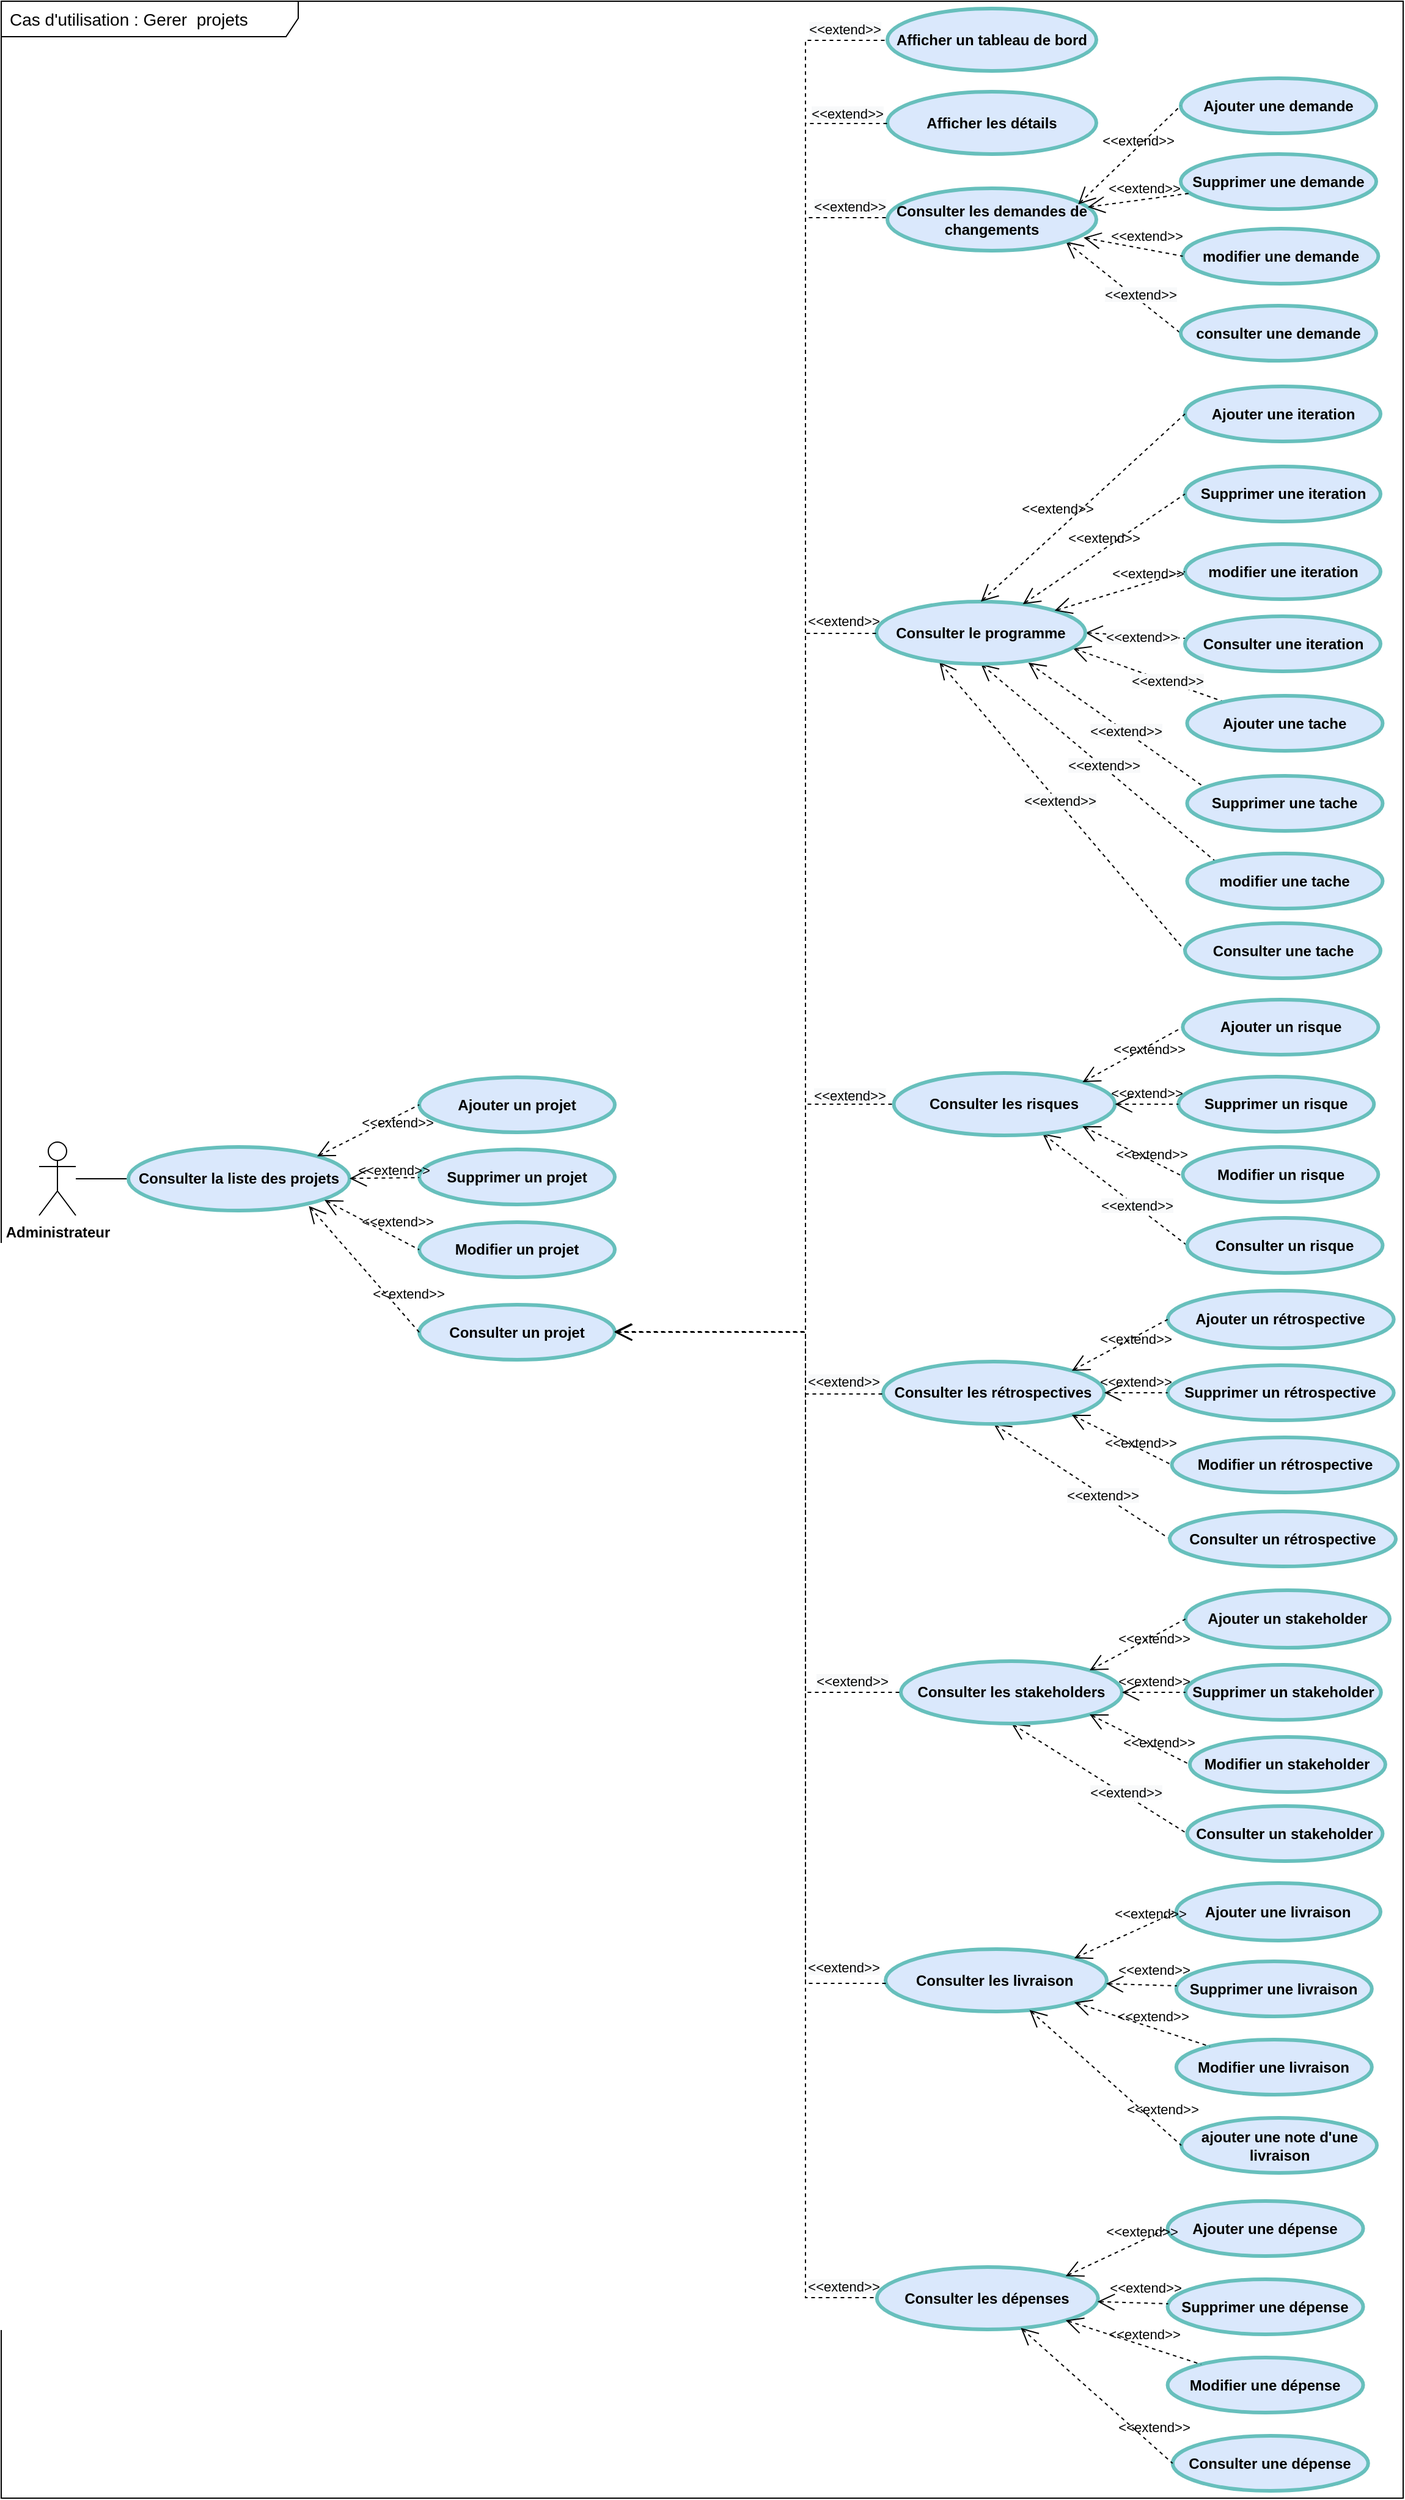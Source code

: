 <mxfile version="20.2.3" type="github">
  <diagram id="lqeS9QWTc5A_XZJM_jDW" name="Page-1">
    <mxGraphModel dx="1021" dy="-3007" grid="0" gridSize="10" guides="1" tooltips="1" connect="1" arrows="1" fold="1" page="1" pageScale="1" pageWidth="827" pageHeight="1169" math="0" shadow="0">
      <root>
        <mxCell id="0" />
        <mxCell id="1" parent="0" />
        <mxCell id="lvj-AdMTASe0IMn5T47T-1" value="&lt;div style=&quot;text-align: center&quot;&gt;&lt;span&gt;Cas d&#39;utilisation : Gerer&amp;nbsp; projets&lt;/span&gt;&lt;/div&gt;" style="shape=umlFrame;tabPosition=left;html=1;boundedLbl=1;labelInHeader=1;width=243;height=29;swimlaneFillColor=#ffffff;align=left;spacingLeft=5;fontSize=14;" parent="1" vertex="1">
          <mxGeometry x="307" y="4667" width="1147" height="2042" as="geometry" />
        </mxCell>
        <mxCell id="lvj-AdMTASe0IMn5T47T-22" style="edgeStyle=orthogonalEdgeStyle;rounded=0;orthogonalLoop=1;jettySize=auto;html=1;endArrow=none;endFill=0;" parent="1" source="lvj-AdMTASe0IMn5T47T-3" target="lvj-AdMTASe0IMn5T47T-14" edge="1">
          <mxGeometry relative="1" as="geometry" />
        </mxCell>
        <mxCell id="lvj-AdMTASe0IMn5T47T-3" value="&lt;span style=&quot;font-weight: 700&quot;&gt;Administrateur&lt;/span&gt;" style="shape=umlActor;verticalLabelPosition=bottom;verticalAlign=top;html=1;outlineConnect=0;" parent="1" vertex="1">
          <mxGeometry x="338" y="5600" width="30" height="60" as="geometry" />
        </mxCell>
        <mxCell id="lvj-AdMTASe0IMn5T47T-4" value="Consulter les livraison&amp;nbsp;" style="shape=ellipse;html=1;strokeWidth=3;fontStyle=1;whiteSpace=wrap;align=center;perimeter=ellipsePerimeter;fillColor=#dae8fc;strokeColor=#67BFBC;" parent="1" vertex="1">
          <mxGeometry x="1030.5" y="6260" width="181" height="51" as="geometry" />
        </mxCell>
        <mxCell id="lvj-AdMTASe0IMn5T47T-5" value="Ajouter une livraison" style="shape=ellipse;html=1;strokeWidth=3;fontStyle=1;whiteSpace=wrap;align=center;perimeter=ellipsePerimeter;fillColor=#dae8fc;strokeColor=#67BFBC;" parent="1" vertex="1">
          <mxGeometry x="1268.39" y="6206" width="167.11" height="47" as="geometry" />
        </mxCell>
        <mxCell id="lvj-AdMTASe0IMn5T47T-6" value="Supprimer une&amp;nbsp;livraison" style="shape=ellipse;html=1;strokeWidth=3;fontStyle=1;whiteSpace=wrap;align=center;perimeter=ellipsePerimeter;fillColor=#dae8fc;strokeColor=#67BFBC;" parent="1" vertex="1">
          <mxGeometry x="1268.39" y="6270" width="160" height="45" as="geometry" />
        </mxCell>
        <mxCell id="lvj-AdMTASe0IMn5T47T-7" value="Modifier une livraison" style="shape=ellipse;html=1;strokeWidth=3;fontStyle=1;whiteSpace=wrap;align=center;perimeter=ellipsePerimeter;fillColor=#dae8fc;strokeColor=#67BFBC;" parent="1" vertex="1">
          <mxGeometry x="1268.39" y="6334" width="160" height="45" as="geometry" />
        </mxCell>
        <mxCell id="lvj-AdMTASe0IMn5T47T-8" value="&amp;lt;&amp;lt;extend&amp;gt;&amp;gt;" style="edgeStyle=none;html=1;startArrow=open;endArrow=none;startSize=12;verticalAlign=bottom;dashed=1;labelBackgroundColor=none;rounded=0;entryX=0;entryY=0.5;entryDx=0;entryDy=0;exitX=1;exitY=0;exitDx=0;exitDy=0;" parent="1" source="lvj-AdMTASe0IMn5T47T-4" target="lvj-AdMTASe0IMn5T47T-5" edge="1">
          <mxGeometry x="0.473" y="-1" width="160" relative="1" as="geometry">
            <mxPoint x="665.39" y="5317" as="sourcePoint" />
            <mxPoint x="825.39" y="5317" as="targetPoint" />
            <mxPoint as="offset" />
          </mxGeometry>
        </mxCell>
        <mxCell id="lvj-AdMTASe0IMn5T47T-9" value="&amp;lt;&amp;lt;extend&amp;gt;&amp;gt;" style="edgeStyle=none;html=1;startArrow=open;endArrow=none;startSize=12;verticalAlign=bottom;dashed=1;labelBackgroundColor=none;rounded=0;" parent="1" source="lvj-AdMTASe0IMn5T47T-4" target="lvj-AdMTASe0IMn5T47T-6" edge="1">
          <mxGeometry x="0.385" y="3" width="160" relative="1" as="geometry">
            <mxPoint x="665.39" y="5317" as="sourcePoint" />
            <mxPoint x="825.39" y="5317" as="targetPoint" />
            <mxPoint x="-1" as="offset" />
          </mxGeometry>
        </mxCell>
        <mxCell id="lvj-AdMTASe0IMn5T47T-10" value="&amp;lt;&amp;lt;extend&amp;gt;&amp;gt;" style="edgeStyle=none;html=1;startArrow=open;endArrow=none;startSize=12;verticalAlign=bottom;dashed=1;labelBackgroundColor=none;rounded=0;exitX=1;exitY=1;exitDx=0;exitDy=0;" parent="1" source="lvj-AdMTASe0IMn5T47T-4" target="lvj-AdMTASe0IMn5T47T-7" edge="1">
          <mxGeometry x="0.155" width="160" relative="1" as="geometry">
            <mxPoint x="677.39" y="5409" as="sourcePoint" />
            <mxPoint x="840.39" y="5406" as="targetPoint" />
            <mxPoint as="offset" />
          </mxGeometry>
        </mxCell>
        <mxCell id="lvj-AdMTASe0IMn5T47T-14" value="Consulter la liste des projets" style="shape=ellipse;html=1;strokeWidth=3;fontStyle=1;whiteSpace=wrap;align=center;perimeter=ellipsePerimeter;fillColor=#dae8fc;strokeColor=#67BFBC;" parent="1" vertex="1">
          <mxGeometry x="411" y="5604" width="181" height="52" as="geometry" />
        </mxCell>
        <mxCell id="lvj-AdMTASe0IMn5T47T-15" value="Ajouter un projet" style="shape=ellipse;html=1;strokeWidth=3;fontStyle=1;whiteSpace=wrap;align=center;perimeter=ellipsePerimeter;fillColor=#dae8fc;strokeColor=#67BFBC;" parent="1" vertex="1">
          <mxGeometry x="649" y="5547" width="160" height="45" as="geometry" />
        </mxCell>
        <mxCell id="lvj-AdMTASe0IMn5T47T-16" value="Supprimer un projet" style="shape=ellipse;html=1;strokeWidth=3;fontStyle=1;whiteSpace=wrap;align=center;perimeter=ellipsePerimeter;fillColor=#dae8fc;strokeColor=#67BFBC;" parent="1" vertex="1">
          <mxGeometry x="649" y="5606" width="160" height="45" as="geometry" />
        </mxCell>
        <mxCell id="lvj-AdMTASe0IMn5T47T-17" value="Modifier un projet" style="shape=ellipse;html=1;strokeWidth=3;fontStyle=1;whiteSpace=wrap;align=center;perimeter=ellipsePerimeter;fillColor=#dae8fc;strokeColor=#67BFBC;" parent="1" vertex="1">
          <mxGeometry x="649" y="5665.5" width="160" height="45" as="geometry" />
        </mxCell>
        <mxCell id="lvj-AdMTASe0IMn5T47T-18" value="&amp;lt;&amp;lt;extend&amp;gt;&amp;gt;" style="edgeStyle=none;html=1;startArrow=open;endArrow=none;startSize=12;verticalAlign=bottom;dashed=1;labelBackgroundColor=none;rounded=0;entryX=0;entryY=0.5;entryDx=0;entryDy=0;exitX=1;exitY=0;exitDx=0;exitDy=0;" parent="1" source="lvj-AdMTASe0IMn5T47T-14" target="lvj-AdMTASe0IMn5T47T-15" edge="1">
          <mxGeometry x="0.429" y="-13" width="160" relative="1" as="geometry">
            <mxPoint x="490" y="5691" as="sourcePoint" />
            <mxPoint x="650" y="5691" as="targetPoint" />
            <mxPoint as="offset" />
          </mxGeometry>
        </mxCell>
        <mxCell id="lvj-AdMTASe0IMn5T47T-19" value="&amp;lt;&amp;lt;extend&amp;gt;&amp;gt;" style="edgeStyle=none;html=1;startArrow=open;endArrow=none;startSize=12;verticalAlign=bottom;dashed=1;labelBackgroundColor=none;rounded=0;" parent="1" source="lvj-AdMTASe0IMn5T47T-14" target="lvj-AdMTASe0IMn5T47T-16" edge="1">
          <mxGeometry x="0.266" y="-2" width="160" relative="1" as="geometry">
            <mxPoint x="582" y="5577" as="sourcePoint" />
            <mxPoint x="742" y="5577" as="targetPoint" />
            <mxPoint y="1" as="offset" />
          </mxGeometry>
        </mxCell>
        <mxCell id="lvj-AdMTASe0IMn5T47T-20" value="&amp;lt;&amp;lt;extend&amp;gt;&amp;gt;" style="edgeStyle=none;html=1;startArrow=open;endArrow=none;startSize=12;verticalAlign=bottom;dashed=1;labelBackgroundColor=none;rounded=0;entryX=0;entryY=0.5;entryDx=0;entryDy=0;exitX=0.887;exitY=0.835;exitDx=0;exitDy=0;exitPerimeter=0;" parent="1" source="lvj-AdMTASe0IMn5T47T-14" target="lvj-AdMTASe0IMn5T47T-17" edge="1">
          <mxGeometry x="0.501" y="4" width="160" relative="1" as="geometry">
            <mxPoint x="582" y="5577" as="sourcePoint" />
            <mxPoint x="742" y="5577" as="targetPoint" />
            <mxPoint as="offset" />
          </mxGeometry>
        </mxCell>
        <mxCell id="bxr3qxaW9HxUWddgc9hu-50" style="edgeStyle=orthogonalEdgeStyle;rounded=0;orthogonalLoop=1;jettySize=auto;html=1;labelBackgroundColor=none;endArrow=none;verticalAlign=bottom;startArrow=open;startSize=12;dashed=1;" edge="1" parent="1" source="lvj-AdMTASe0IMn5T47T-21" target="bxr3qxaW9HxUWddgc9hu-40">
          <mxGeometry relative="1" as="geometry">
            <Array as="points">
              <mxPoint x="965" y="5756" />
              <mxPoint x="965" y="6545" />
            </Array>
          </mxGeometry>
        </mxCell>
        <mxCell id="bxr3qxaW9HxUWddgc9hu-55" value="&lt;span style=&quot;background-color: rgb(248, 249, 250);&quot;&gt;&amp;lt;&amp;lt;extend&amp;gt;&amp;gt;&lt;/span&gt;" style="edgeLabel;html=1;align=center;verticalAlign=middle;resizable=0;points=[];" vertex="1" connectable="0" parent="bxr3qxaW9HxUWddgc9hu-50">
          <mxGeometry x="0.82" y="-1" relative="1" as="geometry">
            <mxPoint x="32" y="23" as="offset" />
          </mxGeometry>
        </mxCell>
        <mxCell id="lvj-AdMTASe0IMn5T47T-21" value="Consulter un projet" style="shape=ellipse;html=1;strokeWidth=3;fontStyle=1;whiteSpace=wrap;align=center;perimeter=ellipsePerimeter;fillColor=#dae8fc;strokeColor=#67BFBC;" parent="1" vertex="1">
          <mxGeometry x="649" y="5733" width="160" height="45" as="geometry" />
        </mxCell>
        <mxCell id="lvj-AdMTASe0IMn5T47T-23" value="&amp;lt;&amp;lt;extend&amp;gt;&amp;gt;" style="edgeStyle=none;html=1;startArrow=open;endArrow=none;startSize=12;verticalAlign=bottom;dashed=1;labelBackgroundColor=none;rounded=0;entryX=0;entryY=0.5;entryDx=0;entryDy=0;exitX=0.816;exitY=0.928;exitDx=0;exitDy=0;exitPerimeter=0;" parent="1" source="lvj-AdMTASe0IMn5T47T-14" target="lvj-AdMTASe0IMn5T47T-21" edge="1">
          <mxGeometry x="0.655" y="7" width="160" relative="1" as="geometry">
            <mxPoint x="394" y="5725" as="sourcePoint" />
            <mxPoint x="554" y="5725" as="targetPoint" />
            <mxPoint x="1" as="offset" />
          </mxGeometry>
        </mxCell>
        <mxCell id="lvj-AdMTASe0IMn5T47T-24" value="Afficher un tableau de bord" style="shape=ellipse;html=1;strokeWidth=3;fontStyle=1;whiteSpace=wrap;align=center;perimeter=ellipsePerimeter;fillColor=#dae8fc;strokeColor=#67BFBC;" parent="1" vertex="1">
          <mxGeometry x="1032" y="4673" width="171" height="51" as="geometry" />
        </mxCell>
        <mxCell id="lvj-AdMTASe0IMn5T47T-25" value="" style="edgeStyle=orthogonalEdgeStyle;html=1;startArrow=open;endArrow=none;startSize=12;verticalAlign=bottom;dashed=1;labelBackgroundColor=none;rounded=0;" parent="1" source="lvj-AdMTASe0IMn5T47T-21" target="lvj-AdMTASe0IMn5T47T-24" edge="1">
          <mxGeometry x="0.908" y="8" width="160" relative="1" as="geometry">
            <mxPoint x="839.0" y="5133.571" as="sourcePoint" />
            <mxPoint x="1051" y="4986" as="targetPoint" />
            <Array as="points">
              <mxPoint x="965" y="5756" />
              <mxPoint x="965" y="4699" />
            </Array>
            <mxPoint as="offset" />
          </mxGeometry>
        </mxCell>
        <mxCell id="bxr3qxaW9HxUWddgc9hu-25" value="&lt;span style=&quot;background-color: rgb(248, 249, 250);&quot;&gt;&amp;lt;&amp;lt;extend&amp;gt;&amp;gt;&lt;/span&gt;" style="edgeLabel;html=1;align=center;verticalAlign=middle;resizable=0;points=[];" vertex="1" connectable="0" parent="lvj-AdMTASe0IMn5T47T-25">
          <mxGeometry x="0.901" y="1" relative="1" as="geometry">
            <mxPoint x="28" y="-8" as="offset" />
          </mxGeometry>
        </mxCell>
        <mxCell id="lvj-AdMTASe0IMn5T47T-26" value="Afficher les détails" style="shape=ellipse;html=1;strokeWidth=3;fontStyle=1;whiteSpace=wrap;align=center;perimeter=ellipsePerimeter;fillColor=#dae8fc;strokeColor=#67BFBC;" parent="1" vertex="1">
          <mxGeometry x="1032" y="4741" width="171" height="51" as="geometry" />
        </mxCell>
        <mxCell id="lvj-AdMTASe0IMn5T47T-27" value="" style="edgeStyle=orthogonalEdgeStyle;html=1;startArrow=open;endArrow=none;startSize=12;verticalAlign=bottom;dashed=1;labelBackgroundColor=none;rounded=0;fontSize=11;" parent="1" source="lvj-AdMTASe0IMn5T47T-21" target="lvj-AdMTASe0IMn5T47T-26" edge="1">
          <mxGeometry x="0.858" y="-3" width="160" relative="1" as="geometry">
            <mxPoint x="839.0" y="5133.571" as="sourcePoint" />
            <mxPoint x="1051" y="4985" as="targetPoint" />
            <Array as="points">
              <mxPoint x="965" y="5756" />
              <mxPoint x="965" y="4767" />
            </Array>
            <mxPoint as="offset" />
          </mxGeometry>
        </mxCell>
        <mxCell id="bxr3qxaW9HxUWddgc9hu-27" value="&lt;span style=&quot;background-color: rgb(248, 249, 250);&quot;&gt;&amp;lt;&amp;lt;extend&amp;gt;&amp;gt;&lt;/span&gt;" style="edgeLabel;html=1;align=center;verticalAlign=middle;resizable=0;points=[];" vertex="1" connectable="0" parent="lvj-AdMTASe0IMn5T47T-27">
          <mxGeometry x="0.768" y="-2" relative="1" as="geometry">
            <mxPoint x="32" y="-82" as="offset" />
          </mxGeometry>
        </mxCell>
        <mxCell id="bxr3qxaW9HxUWddgc9hu-28" value="&lt;span style=&quot;background-color: rgb(248, 249, 250);&quot;&gt;&amp;lt;&amp;lt;extend&amp;gt;&amp;gt;&lt;/span&gt;" style="edgeLabel;html=1;align=center;verticalAlign=middle;resizable=0;points=[];" vertex="1" connectable="0" parent="lvj-AdMTASe0IMn5T47T-27">
          <mxGeometry x="0.642" y="-1" relative="1" as="geometry">
            <mxPoint x="35" y="-82" as="offset" />
          </mxGeometry>
        </mxCell>
        <mxCell id="bxr3qxaW9HxUWddgc9hu-2" style="rounded=0;orthogonalLoop=1;jettySize=auto;html=1;exitX=1;exitY=1;exitDx=0;exitDy=0;entryX=0;entryY=0.5;entryDx=0;entryDy=0;labelBackgroundColor=none;endArrow=none;verticalAlign=bottom;startArrow=open;startSize=12;dashed=1;" edge="1" parent="1" source="lvj-AdMTASe0IMn5T47T-30" target="bxr3qxaW9HxUWddgc9hu-1">
          <mxGeometry relative="1" as="geometry" />
        </mxCell>
        <mxCell id="bxr3qxaW9HxUWddgc9hu-3" value="&lt;span style=&quot;background-color: rgb(248, 249, 250);&quot;&gt;&amp;lt;&amp;lt;extend&amp;gt;&amp;gt;&lt;/span&gt;" style="edgeLabel;html=1;align=center;verticalAlign=middle;resizable=0;points=[];" vertex="1" connectable="0" parent="bxr3qxaW9HxUWddgc9hu-2">
          <mxGeometry x="0.243" y="4" relative="1" as="geometry">
            <mxPoint as="offset" />
          </mxGeometry>
        </mxCell>
        <mxCell id="lvj-AdMTASe0IMn5T47T-30" value="Consulter les demandes de changements" style="shape=ellipse;html=1;strokeWidth=3;fontStyle=1;whiteSpace=wrap;align=center;perimeter=ellipsePerimeter;fillColor=#dae8fc;strokeColor=#67BFBC;" parent="1" vertex="1">
          <mxGeometry x="1032" y="4820" width="171" height="51" as="geometry" />
        </mxCell>
        <mxCell id="lvj-AdMTASe0IMn5T47T-31" value="" style="edgeStyle=orthogonalEdgeStyle;html=1;startArrow=open;endArrow=none;startSize=12;verticalAlign=bottom;dashed=1;labelBackgroundColor=none;rounded=0;fontSize=11;" parent="1" source="lvj-AdMTASe0IMn5T47T-21" edge="1">
          <mxGeometry x="0.805" y="-2" width="160" relative="1" as="geometry">
            <mxPoint x="838.822" y="5133" as="sourcePoint" />
            <mxPoint x="1032.016" y="4844" as="targetPoint" />
            <Array as="points">
              <mxPoint x="965" y="5756" />
              <mxPoint x="965" y="4844" />
            </Array>
            <mxPoint as="offset" />
          </mxGeometry>
        </mxCell>
        <mxCell id="lvj-AdMTASe0IMn5T47T-32" value="Ajouter une demande" style="shape=ellipse;html=1;strokeWidth=3;fontStyle=1;whiteSpace=wrap;align=center;perimeter=ellipsePerimeter;fillColor=#dae8fc;strokeColor=#67BFBC;" parent="1" vertex="1">
          <mxGeometry x="1272" y="4730" width="160" height="45" as="geometry" />
        </mxCell>
        <mxCell id="lvj-AdMTASe0IMn5T47T-33" value="Supprimer une demande" style="shape=ellipse;html=1;strokeWidth=3;fontStyle=1;whiteSpace=wrap;align=center;perimeter=ellipsePerimeter;fillColor=#dae8fc;strokeColor=#67BFBC;" parent="1" vertex="1">
          <mxGeometry x="1272" y="4792" width="160" height="45" as="geometry" />
        </mxCell>
        <mxCell id="lvj-AdMTASe0IMn5T47T-34" value="modifier une demande" style="shape=ellipse;html=1;strokeWidth=3;fontStyle=1;whiteSpace=wrap;align=center;perimeter=ellipsePerimeter;fillColor=#dae8fc;strokeColor=#67BFBC;" parent="1" vertex="1">
          <mxGeometry x="1273.67" y="4853" width="160" height="45" as="geometry" />
        </mxCell>
        <mxCell id="lvj-AdMTASe0IMn5T47T-35" value="&amp;lt;&amp;lt;extend&amp;gt;&amp;gt;" style="edgeStyle=none;html=1;startArrow=open;endArrow=none;startSize=12;verticalAlign=bottom;dashed=1;labelBackgroundColor=none;rounded=0;fontSize=11;" parent="1" source="lvj-AdMTASe0IMn5T47T-30" target="lvj-AdMTASe0IMn5T47T-33" edge="1">
          <mxGeometry x="0.101" width="160" relative="1" as="geometry">
            <mxPoint x="1027" y="5068" as="sourcePoint" />
            <mxPoint x="1187" y="5068" as="targetPoint" />
            <mxPoint as="offset" />
          </mxGeometry>
        </mxCell>
        <mxCell id="lvj-AdMTASe0IMn5T47T-36" value="&amp;lt;&amp;lt;extend&amp;gt;&amp;gt;" style="edgeStyle=none;html=1;startArrow=open;endArrow=none;startSize=12;verticalAlign=bottom;dashed=1;labelBackgroundColor=none;rounded=0;fontSize=11;entryX=0;entryY=0.5;entryDx=0;entryDy=0;exitX=0.939;exitY=0.791;exitDx=0;exitDy=0;exitPerimeter=0;" parent="1" source="lvj-AdMTASe0IMn5T47T-30" target="lvj-AdMTASe0IMn5T47T-34" edge="1">
          <mxGeometry x="0.26" y="2" width="160" relative="1" as="geometry">
            <mxPoint x="1027" y="5068" as="sourcePoint" />
            <mxPoint x="1187" y="5068" as="targetPoint" />
            <mxPoint as="offset" />
          </mxGeometry>
        </mxCell>
        <mxCell id="lvj-AdMTASe0IMn5T47T-37" value="&amp;lt;&amp;lt;extend&amp;gt;&amp;gt;" style="edgeStyle=none;html=1;startArrow=open;endArrow=none;startSize=12;verticalAlign=bottom;dashed=1;labelBackgroundColor=none;rounded=0;fontSize=11;entryX=0;entryY=0.5;entryDx=0;entryDy=0;exitX=0.913;exitY=0.257;exitDx=0;exitDy=0;exitPerimeter=0;" parent="1" source="lvj-AdMTASe0IMn5T47T-30" target="lvj-AdMTASe0IMn5T47T-32" edge="1">
          <mxGeometry x="0.123" y="-3" width="160" relative="1" as="geometry">
            <mxPoint x="1027" y="5068" as="sourcePoint" />
            <mxPoint x="1187" y="5068" as="targetPoint" />
            <mxPoint as="offset" />
          </mxGeometry>
        </mxCell>
        <mxCell id="bxr3qxaW9HxUWddgc9hu-8" style="edgeStyle=none;rounded=0;orthogonalLoop=1;jettySize=auto;html=1;exitX=1;exitY=0.5;exitDx=0;exitDy=0;labelBackgroundColor=none;endArrow=none;verticalAlign=bottom;startArrow=open;startSize=12;dashed=1;" edge="1" parent="1" source="lvj-AdMTASe0IMn5T47T-38" target="lvj-AdMTASe0IMn5T47T-48">
          <mxGeometry relative="1" as="geometry" />
        </mxCell>
        <mxCell id="bxr3qxaW9HxUWddgc9hu-9" value="&lt;span style=&quot;background-color: rgb(248, 249, 250);&quot;&gt;&amp;lt;&amp;lt;extend&amp;gt;&amp;gt;&lt;/span&gt;" style="edgeLabel;html=1;align=center;verticalAlign=middle;resizable=0;points=[];" vertex="1" connectable="0" parent="bxr3qxaW9HxUWddgc9hu-8">
          <mxGeometry x="0.103" y="-1" relative="1" as="geometry">
            <mxPoint as="offset" />
          </mxGeometry>
        </mxCell>
        <mxCell id="bxr3qxaW9HxUWddgc9hu-15" style="edgeStyle=none;rounded=0;orthogonalLoop=1;jettySize=auto;html=1;exitX=0.941;exitY=0.749;exitDx=0;exitDy=0;labelBackgroundColor=none;endArrow=none;verticalAlign=bottom;startArrow=open;startSize=12;dashed=1;exitPerimeter=0;" edge="1" parent="1" source="lvj-AdMTASe0IMn5T47T-38" target="bxr3qxaW9HxUWddgc9hu-10">
          <mxGeometry relative="1" as="geometry" />
        </mxCell>
        <mxCell id="bxr3qxaW9HxUWddgc9hu-21" value="&lt;span style=&quot;background-color: rgb(248, 249, 250);&quot;&gt;&amp;lt;&amp;lt;extend&amp;gt;&amp;gt;&lt;/span&gt;" style="edgeLabel;html=1;align=center;verticalAlign=middle;resizable=0;points=[];" vertex="1" connectable="0" parent="bxr3qxaW9HxUWddgc9hu-15">
          <mxGeometry x="0.244" y="1" relative="1" as="geometry">
            <mxPoint as="offset" />
          </mxGeometry>
        </mxCell>
        <mxCell id="bxr3qxaW9HxUWddgc9hu-16" style="edgeStyle=none;rounded=0;orthogonalLoop=1;jettySize=auto;html=1;exitX=0.727;exitY=0.979;exitDx=0;exitDy=0;entryX=0.075;entryY=0.173;entryDx=0;entryDy=0;labelBackgroundColor=none;endArrow=none;verticalAlign=bottom;startArrow=open;startSize=12;dashed=1;exitPerimeter=0;entryPerimeter=0;" edge="1" parent="1" source="lvj-AdMTASe0IMn5T47T-38" target="bxr3qxaW9HxUWddgc9hu-11">
          <mxGeometry relative="1" as="geometry" />
        </mxCell>
        <mxCell id="bxr3qxaW9HxUWddgc9hu-20" value="&lt;span style=&quot;background-color: rgb(248, 249, 250);&quot;&gt;&amp;lt;&amp;lt;extend&amp;gt;&amp;gt;&lt;/span&gt;" style="edgeLabel;html=1;align=center;verticalAlign=middle;resizable=0;points=[];" vertex="1" connectable="0" parent="bxr3qxaW9HxUWddgc9hu-16">
          <mxGeometry x="0.117" relative="1" as="geometry">
            <mxPoint as="offset" />
          </mxGeometry>
        </mxCell>
        <mxCell id="bxr3qxaW9HxUWddgc9hu-17" style="edgeStyle=none;rounded=0;orthogonalLoop=1;jettySize=auto;html=1;exitX=0.5;exitY=1;exitDx=0;exitDy=0;entryX=0;entryY=0;entryDx=0;entryDy=0;labelBackgroundColor=none;endArrow=none;verticalAlign=bottom;startArrow=open;startSize=12;dashed=1;" edge="1" parent="1" source="lvj-AdMTASe0IMn5T47T-38" target="bxr3qxaW9HxUWddgc9hu-12">
          <mxGeometry relative="1" as="geometry" />
        </mxCell>
        <mxCell id="bxr3qxaW9HxUWddgc9hu-22" value="&lt;span style=&quot;background-color: rgb(248, 249, 250);&quot;&gt;&amp;lt;&amp;lt;extend&amp;gt;&amp;gt;&lt;/span&gt;" style="edgeLabel;html=1;align=center;verticalAlign=middle;resizable=0;points=[];" vertex="1" connectable="0" parent="bxr3qxaW9HxUWddgc9hu-17">
          <mxGeometry x="0.035" y="1" relative="1" as="geometry">
            <mxPoint as="offset" />
          </mxGeometry>
        </mxCell>
        <mxCell id="bxr3qxaW9HxUWddgc9hu-18" style="edgeStyle=none;rounded=0;orthogonalLoop=1;jettySize=auto;html=1;entryX=0;entryY=0.5;entryDx=0;entryDy=0;labelBackgroundColor=none;endArrow=none;verticalAlign=bottom;startArrow=open;startSize=12;dashed=1;exitX=0.301;exitY=0.969;exitDx=0;exitDy=0;exitPerimeter=0;" edge="1" parent="1" source="lvj-AdMTASe0IMn5T47T-38" target="bxr3qxaW9HxUWddgc9hu-13">
          <mxGeometry relative="1" as="geometry" />
        </mxCell>
        <mxCell id="bxr3qxaW9HxUWddgc9hu-23" value="&lt;span style=&quot;background-color: rgb(248, 249, 250);&quot;&gt;&amp;lt;&amp;lt;extend&amp;gt;&amp;gt;&lt;/span&gt;" style="edgeLabel;html=1;align=center;verticalAlign=middle;resizable=0;points=[];" vertex="1" connectable="0" parent="bxr3qxaW9HxUWddgc9hu-18">
          <mxGeometry x="-0.033" y="1" relative="1" as="geometry">
            <mxPoint as="offset" />
          </mxGeometry>
        </mxCell>
        <mxCell id="lvj-AdMTASe0IMn5T47T-38" value="Consulter le programme" style="shape=ellipse;html=1;strokeWidth=3;fontStyle=1;whiteSpace=wrap;align=center;perimeter=ellipsePerimeter;fillColor=#dae8fc;strokeColor=#67BFBC;" parent="1" vertex="1">
          <mxGeometry x="1023" y="5158" width="171" height="51" as="geometry" />
        </mxCell>
        <mxCell id="lvj-AdMTASe0IMn5T47T-39" value="" style="edgeStyle=orthogonalEdgeStyle;html=1;startArrow=open;endArrow=none;startSize=12;verticalAlign=bottom;dashed=1;labelBackgroundColor=none;rounded=0;fontSize=11;" parent="1" source="lvj-AdMTASe0IMn5T47T-21" target="lvj-AdMTASe0IMn5T47T-38" edge="1">
          <mxGeometry x="0.688" y="-4" width="160" relative="1" as="geometry">
            <mxPoint x="809.5" y="5137.571" as="sourcePoint" />
            <mxPoint x="1041.5" y="5086" as="targetPoint" />
            <Array as="points">
              <mxPoint x="965" y="5756" />
              <mxPoint x="965" y="5184" />
            </Array>
            <mxPoint as="offset" />
          </mxGeometry>
        </mxCell>
        <mxCell id="bxr3qxaW9HxUWddgc9hu-29" value="&lt;span style=&quot;&quot;&gt;&amp;lt;&amp;lt;extend&amp;gt;&amp;gt;&lt;/span&gt;" style="edgeLabel;html=1;align=center;verticalAlign=middle;resizable=0;points=[];labelBackgroundColor=none;" vertex="1" connectable="0" parent="lvj-AdMTASe0IMn5T47T-39">
          <mxGeometry x="0.542" y="-3" relative="1" as="geometry">
            <mxPoint x="28" y="-132" as="offset" />
          </mxGeometry>
        </mxCell>
        <mxCell id="bxr3qxaW9HxUWddgc9hu-51" value="&lt;span style=&quot;background-color: rgb(248, 249, 250);&quot;&gt;&amp;lt;&amp;lt;extend&amp;gt;&amp;gt;&lt;/span&gt;" style="edgeLabel;html=1;align=center;verticalAlign=middle;resizable=0;points=[];" vertex="1" connectable="0" parent="lvj-AdMTASe0IMn5T47T-39">
          <mxGeometry x="-0.069" y="1" relative="1" as="geometry">
            <mxPoint x="37" y="16" as="offset" />
          </mxGeometry>
        </mxCell>
        <mxCell id="lvj-AdMTASe0IMn5T47T-41" value="Ajouter une iteration" style="shape=ellipse;html=1;strokeWidth=3;fontStyle=1;whiteSpace=wrap;align=center;perimeter=ellipsePerimeter;fillColor=#dae8fc;strokeColor=#67BFBC;" parent="1" vertex="1">
          <mxGeometry x="1275.5" y="4982" width="160" height="45" as="geometry" />
        </mxCell>
        <mxCell id="lvj-AdMTASe0IMn5T47T-42" value="Supprimer une iteration" style="shape=ellipse;html=1;strokeWidth=3;fontStyle=1;whiteSpace=wrap;align=center;perimeter=ellipsePerimeter;fillColor=#dae8fc;strokeColor=#67BFBC;" parent="1" vertex="1">
          <mxGeometry x="1275.5" y="5047.5" width="160" height="45" as="geometry" />
        </mxCell>
        <mxCell id="lvj-AdMTASe0IMn5T47T-43" value="modifier une iteration" style="shape=ellipse;html=1;strokeWidth=3;fontStyle=1;whiteSpace=wrap;align=center;perimeter=ellipsePerimeter;fillColor=#dae8fc;strokeColor=#67BFBC;" parent="1" vertex="1">
          <mxGeometry x="1275.5" y="5111" width="160" height="45" as="geometry" />
        </mxCell>
        <mxCell id="lvj-AdMTASe0IMn5T47T-44" value="&amp;lt;&amp;lt;extend&amp;gt;&amp;gt;" style="edgeStyle=none;html=1;startArrow=open;endArrow=none;startSize=12;verticalAlign=bottom;dashed=1;labelBackgroundColor=none;rounded=0;fontSize=11;exitX=0.5;exitY=0;exitDx=0;exitDy=0;entryX=0;entryY=0.5;entryDx=0;entryDy=0;" parent="1" source="lvj-AdMTASe0IMn5T47T-38" edge="1" target="lvj-AdMTASe0IMn5T47T-41">
          <mxGeometry x="-0.188" y="7" width="160" relative="1" as="geometry">
            <mxPoint x="1133.5" y="5033" as="sourcePoint" />
            <mxPoint x="1241.5" y="5024" as="targetPoint" />
            <mxPoint as="offset" />
          </mxGeometry>
        </mxCell>
        <mxCell id="lvj-AdMTASe0IMn5T47T-45" value="&amp;lt;&amp;lt;extend&amp;gt;&amp;gt;" style="edgeStyle=none;html=1;startArrow=open;endArrow=none;startSize=12;verticalAlign=bottom;dashed=1;labelBackgroundColor=none;rounded=0;fontSize=11;entryX=0;entryY=0.5;entryDx=0;entryDy=0;" parent="1" source="lvj-AdMTASe0IMn5T47T-38" target="lvj-AdMTASe0IMn5T47T-42" edge="1">
          <mxGeometry width="160" relative="1" as="geometry">
            <mxPoint x="1154.5" y="5066" as="sourcePoint" />
            <mxPoint x="1314.5" y="5053" as="targetPoint" />
          </mxGeometry>
        </mxCell>
        <mxCell id="lvj-AdMTASe0IMn5T47T-46" value="&amp;lt;&amp;lt;extend&amp;gt;&amp;gt;" style="edgeStyle=none;html=1;startArrow=open;endArrow=none;startSize=12;verticalAlign=bottom;dashed=1;labelBackgroundColor=none;rounded=0;fontSize=11;entryX=0;entryY=0.5;entryDx=0;entryDy=0;" parent="1" source="lvj-AdMTASe0IMn5T47T-38" target="lvj-AdMTASe0IMn5T47T-43" edge="1">
          <mxGeometry x="0.425" y="-1" width="160" relative="1" as="geometry">
            <mxPoint x="1154.5" y="5053" as="sourcePoint" />
            <mxPoint x="1314.5" y="5053" as="targetPoint" />
            <mxPoint as="offset" />
          </mxGeometry>
        </mxCell>
        <mxCell id="bxr3qxaW9HxUWddgc9hu-32" style="edgeStyle=none;rounded=0;orthogonalLoop=1;jettySize=auto;html=1;entryX=0;entryY=0.5;entryDx=0;entryDy=0;labelBackgroundColor=none;endArrow=none;verticalAlign=bottom;startArrow=open;startSize=12;dashed=1;" edge="1" parent="1" source="lvj-AdMTASe0IMn5T47T-47" target="bxr3qxaW9HxUWddgc9hu-31">
          <mxGeometry relative="1" as="geometry" />
        </mxCell>
        <mxCell id="bxr3qxaW9HxUWddgc9hu-33" value="&lt;span style=&quot;background-color: rgb(248, 249, 250);&quot;&gt;&amp;lt;&amp;lt;extend&amp;gt;&amp;gt;&lt;/span&gt;" style="edgeLabel;html=1;align=center;verticalAlign=middle;resizable=0;points=[];" vertex="1" connectable="0" parent="bxr3qxaW9HxUWddgc9hu-32">
          <mxGeometry x="0.281" relative="1" as="geometry">
            <mxPoint x="1" as="offset" />
          </mxGeometry>
        </mxCell>
        <mxCell id="lvj-AdMTASe0IMn5T47T-47" value="Consulter les risques" style="shape=ellipse;html=1;strokeWidth=3;fontStyle=1;whiteSpace=wrap;align=center;perimeter=ellipsePerimeter;fillColor=#dae8fc;strokeColor=#67BFBC;" parent="1" vertex="1">
          <mxGeometry x="1037.23" y="5543.51" width="181" height="51" as="geometry" />
        </mxCell>
        <mxCell id="lvj-AdMTASe0IMn5T47T-48" value="Consulter une iteration" style="shape=ellipse;html=1;strokeWidth=3;fontStyle=1;whiteSpace=wrap;align=center;perimeter=ellipsePerimeter;fillColor=#dae8fc;strokeColor=#67BFBC;" parent="1" vertex="1">
          <mxGeometry x="1275.5" y="5170" width="160" height="45" as="geometry" />
        </mxCell>
        <mxCell id="lvj-AdMTASe0IMn5T47T-49" value="Supprimer un risque" style="shape=ellipse;html=1;strokeWidth=3;fontStyle=1;whiteSpace=wrap;align=center;perimeter=ellipsePerimeter;fillColor=#dae8fc;strokeColor=#67BFBC;" parent="1" vertex="1">
          <mxGeometry x="1270.12" y="5546.51" width="160" height="45" as="geometry" />
        </mxCell>
        <mxCell id="lvj-AdMTASe0IMn5T47T-50" value="Modifier un risque" style="shape=ellipse;html=1;strokeWidth=3;fontStyle=1;whiteSpace=wrap;align=center;perimeter=ellipsePerimeter;fillColor=#dae8fc;strokeColor=#67BFBC;" parent="1" vertex="1">
          <mxGeometry x="1273.67" y="5604" width="160" height="45" as="geometry" />
        </mxCell>
        <mxCell id="lvj-AdMTASe0IMn5T47T-51" value="&amp;lt;&amp;lt;extend&amp;gt;&amp;gt;" style="edgeStyle=none;html=1;startArrow=open;endArrow=none;startSize=12;verticalAlign=bottom;dashed=1;labelBackgroundColor=none;rounded=0;fontSize=11;entryX=0;entryY=0.5;entryDx=0;entryDy=0;exitX=1;exitY=0;exitDx=0;exitDy=0;" parent="1" source="lvj-AdMTASe0IMn5T47T-47" target="bxr3qxaW9HxUWddgc9hu-30" edge="1">
          <mxGeometry x="0.214" y="-10" width="160" relative="1" as="geometry">
            <mxPoint x="1107.23" y="5580.51" as="sourcePoint" />
            <mxPoint x="1270.12" y="5509.01" as="targetPoint" />
            <mxPoint as="offset" />
          </mxGeometry>
        </mxCell>
        <mxCell id="lvj-AdMTASe0IMn5T47T-52" value="&amp;lt;&amp;lt;extend&amp;gt;&amp;gt;" style="edgeStyle=none;html=1;startArrow=open;endArrow=none;startSize=12;verticalAlign=bottom;dashed=1;labelBackgroundColor=none;rounded=0;fontSize=11;" parent="1" source="lvj-AdMTASe0IMn5T47T-47" target="lvj-AdMTASe0IMn5T47T-49" edge="1">
          <mxGeometry width="160" relative="1" as="geometry">
            <mxPoint x="1107.23" y="5580.51" as="sourcePoint" />
            <mxPoint x="1267.23" y="5580.51" as="targetPoint" />
          </mxGeometry>
        </mxCell>
        <mxCell id="lvj-AdMTASe0IMn5T47T-53" value="&amp;lt;&amp;lt;extend&amp;gt;&amp;gt;" style="edgeStyle=none;html=1;startArrow=open;endArrow=none;startSize=12;verticalAlign=bottom;dashed=1;labelBackgroundColor=none;rounded=0;fontSize=11;entryX=0;entryY=0.5;entryDx=0;entryDy=0;exitX=1;exitY=1;exitDx=0;exitDy=0;" parent="1" source="lvj-AdMTASe0IMn5T47T-47" edge="1">
          <mxGeometry x="0.409" y="-3" width="160" relative="1" as="geometry">
            <mxPoint x="1148.23" y="5597.51" as="sourcePoint" />
            <mxPoint x="1273.68" y="5628.01" as="targetPoint" />
            <mxPoint as="offset" />
          </mxGeometry>
        </mxCell>
        <mxCell id="lvj-AdMTASe0IMn5T47T-54" value="" style="edgeStyle=orthogonalEdgeStyle;html=1;startArrow=open;endArrow=none;startSize=12;verticalAlign=bottom;dashed=1;labelBackgroundColor=none;rounded=0;fontSize=11;" parent="1" source="lvj-AdMTASe0IMn5T47T-21" target="lvj-AdMTASe0IMn5T47T-47" edge="1">
          <mxGeometry x="0.835" y="9" width="160" relative="1" as="geometry">
            <mxPoint x="844.23" y="5431.003" as="sourcePoint" />
            <mxPoint x="1296.23" y="5586.51" as="targetPoint" />
            <Array as="points">
              <mxPoint x="965" y="5756" />
              <mxPoint x="965" y="5569" />
            </Array>
            <mxPoint as="offset" />
          </mxGeometry>
        </mxCell>
        <mxCell id="bxr3qxaW9HxUWddgc9hu-35" style="edgeStyle=none;rounded=0;orthogonalLoop=1;jettySize=auto;html=1;exitX=0.5;exitY=1;exitDx=0;exitDy=0;entryX=0;entryY=0.5;entryDx=0;entryDy=0;labelBackgroundColor=none;endArrow=none;verticalAlign=bottom;startArrow=open;startSize=12;dashed=1;" edge="1" parent="1" source="lvj-AdMTASe0IMn5T47T-57" target="bxr3qxaW9HxUWddgc9hu-34">
          <mxGeometry relative="1" as="geometry" />
        </mxCell>
        <mxCell id="bxr3qxaW9HxUWddgc9hu-36" value="&lt;span style=&quot;background-color: rgb(248, 249, 250);&quot;&gt;&amp;lt;&amp;lt;extend&amp;gt;&amp;gt;&lt;/span&gt;" style="edgeLabel;html=1;align=center;verticalAlign=middle;resizable=0;points=[];" vertex="1" connectable="0" parent="bxr3qxaW9HxUWddgc9hu-35">
          <mxGeometry x="0.235" relative="1" as="geometry">
            <mxPoint as="offset" />
          </mxGeometry>
        </mxCell>
        <mxCell id="lvj-AdMTASe0IMn5T47T-57" value="Consulter les rétrospectives" style="shape=ellipse;html=1;strokeWidth=3;fontStyle=1;whiteSpace=wrap;align=center;perimeter=ellipsePerimeter;fillColor=#dae8fc;strokeColor=#67BFBC;" parent="1" vertex="1">
          <mxGeometry x="1028.45" y="5779.51" width="181" height="51" as="geometry" />
        </mxCell>
        <mxCell id="lvj-AdMTASe0IMn5T47T-58" value="Ajouter un rétrospective" style="shape=ellipse;html=1;strokeWidth=3;fontStyle=1;whiteSpace=wrap;align=center;perimeter=ellipsePerimeter;fillColor=#dae8fc;strokeColor=#67BFBC;" parent="1" vertex="1">
          <mxGeometry x="1261.34" y="5721.51" width="185" height="47" as="geometry" />
        </mxCell>
        <mxCell id="lvj-AdMTASe0IMn5T47T-59" value="Supprimer un rétrospective" style="shape=ellipse;html=1;strokeWidth=3;fontStyle=1;whiteSpace=wrap;align=center;perimeter=ellipsePerimeter;fillColor=#dae8fc;strokeColor=#67BFBC;" parent="1" vertex="1">
          <mxGeometry x="1261.34" y="5782.51" width="185" height="45" as="geometry" />
        </mxCell>
        <mxCell id="lvj-AdMTASe0IMn5T47T-60" value="Modifier un rétrospective" style="shape=ellipse;html=1;strokeWidth=3;fontStyle=1;whiteSpace=wrap;align=center;perimeter=ellipsePerimeter;fillColor=#dae8fc;strokeColor=#67BFBC;" parent="1" vertex="1">
          <mxGeometry x="1264.73" y="5841.51" width="185" height="45" as="geometry" />
        </mxCell>
        <mxCell id="lvj-AdMTASe0IMn5T47T-61" value="&amp;lt;&amp;lt;extend&amp;gt;&amp;gt;" style="edgeStyle=none;html=1;startArrow=open;endArrow=none;startSize=12;verticalAlign=bottom;dashed=1;labelBackgroundColor=none;rounded=0;fontSize=11;entryX=0;entryY=0.5;entryDx=0;entryDy=0;exitX=1;exitY=0;exitDx=0;exitDy=0;" parent="1" source="lvj-AdMTASe0IMn5T47T-57" target="lvj-AdMTASe0IMn5T47T-58" edge="1">
          <mxGeometry x="0.214" y="-10" width="160" relative="1" as="geometry">
            <mxPoint x="1098.45" y="5816.51" as="sourcePoint" />
            <mxPoint x="1258.45" y="5816.51" as="targetPoint" />
            <mxPoint as="offset" />
          </mxGeometry>
        </mxCell>
        <mxCell id="lvj-AdMTASe0IMn5T47T-62" value="&amp;lt;&amp;lt;extend&amp;gt;&amp;gt;" style="edgeStyle=none;html=1;startArrow=open;endArrow=none;startSize=12;verticalAlign=bottom;dashed=1;labelBackgroundColor=none;rounded=0;fontSize=11;" parent="1" source="lvj-AdMTASe0IMn5T47T-57" target="lvj-AdMTASe0IMn5T47T-59" edge="1">
          <mxGeometry width="160" relative="1" as="geometry">
            <mxPoint x="1098.45" y="5941" as="sourcePoint" />
            <mxPoint x="1258.45" y="5941" as="targetPoint" />
          </mxGeometry>
        </mxCell>
        <mxCell id="lvj-AdMTASe0IMn5T47T-63" value="&amp;lt;&amp;lt;extend&amp;gt;&amp;gt;" style="edgeStyle=none;html=1;startArrow=open;endArrow=none;startSize=12;verticalAlign=bottom;dashed=1;labelBackgroundColor=none;rounded=0;fontSize=11;entryX=0;entryY=0.5;entryDx=0;entryDy=0;exitX=1;exitY=1;exitDx=0;exitDy=0;" parent="1" source="lvj-AdMTASe0IMn5T47T-57" target="lvj-AdMTASe0IMn5T47T-60" edge="1">
          <mxGeometry x="0.409" y="-3" width="160" relative="1" as="geometry">
            <mxPoint x="1139.45" y="5833.51" as="sourcePoint" />
            <mxPoint x="1299.45" y="5833.51" as="targetPoint" />
            <mxPoint as="offset" />
          </mxGeometry>
        </mxCell>
        <mxCell id="lvj-AdMTASe0IMn5T47T-64" value="" style="edgeStyle=orthogonalEdgeStyle;html=1;startArrow=open;endArrow=none;startSize=12;verticalAlign=bottom;dashed=1;labelBackgroundColor=none;rounded=0;fontSize=11;" parent="1" source="lvj-AdMTASe0IMn5T47T-21" target="lvj-AdMTASe0IMn5T47T-57" edge="1">
          <mxGeometry x="0.922" y="11" width="160" relative="1" as="geometry">
            <mxPoint x="839.0" y="5487.003" as="sourcePoint" />
            <mxPoint x="1308" y="5816.51" as="targetPoint" />
            <Array as="points">
              <mxPoint x="965" y="5756" />
              <mxPoint x="965" y="5806" />
            </Array>
            <mxPoint as="offset" />
          </mxGeometry>
        </mxCell>
        <mxCell id="bxr3qxaW9HxUWddgc9hu-38" style="edgeStyle=none;rounded=0;orthogonalLoop=1;jettySize=auto;html=1;exitX=0.5;exitY=1;exitDx=0;exitDy=0;labelBackgroundColor=none;endArrow=none;verticalAlign=bottom;startArrow=open;startSize=12;dashed=1;entryX=0;entryY=0.5;entryDx=0;entryDy=0;" edge="1" parent="1" source="lvj-AdMTASe0IMn5T47T-65" target="bxr3qxaW9HxUWddgc9hu-37">
          <mxGeometry relative="1" as="geometry" />
        </mxCell>
        <mxCell id="bxr3qxaW9HxUWddgc9hu-39" value="&lt;span style=&quot;background-color: rgb(248, 249, 250);&quot;&gt;&amp;lt;&amp;lt;extend&amp;gt;&amp;gt;&lt;/span&gt;" style="edgeLabel;html=1;align=center;verticalAlign=middle;resizable=0;points=[];" vertex="1" connectable="0" parent="bxr3qxaW9HxUWddgc9hu-38">
          <mxGeometry x="0.288" y="2" relative="1" as="geometry">
            <mxPoint as="offset" />
          </mxGeometry>
        </mxCell>
        <mxCell id="lvj-AdMTASe0IMn5T47T-65" value="Consulter les stakeholders" style="shape=ellipse;html=1;strokeWidth=3;fontStyle=1;whiteSpace=wrap;align=center;perimeter=ellipsePerimeter;fillColor=#dae8fc;strokeColor=#67BFBC;" parent="1" vertex="1">
          <mxGeometry x="1043" y="6024.51" width="181" height="51" as="geometry" />
        </mxCell>
        <mxCell id="lvj-AdMTASe0IMn5T47T-66" value="Ajouter un stakeholder" style="shape=ellipse;html=1;strokeWidth=3;fontStyle=1;whiteSpace=wrap;align=center;perimeter=ellipsePerimeter;fillColor=#dae8fc;strokeColor=#67BFBC;" parent="1" vertex="1">
          <mxGeometry x="1275.89" y="5966.51" width="167.11" height="47" as="geometry" />
        </mxCell>
        <mxCell id="lvj-AdMTASe0IMn5T47T-67" value="Supprimer un stakeholder" style="shape=ellipse;html=1;strokeWidth=3;fontStyle=1;whiteSpace=wrap;align=center;perimeter=ellipsePerimeter;fillColor=#dae8fc;strokeColor=#67BFBC;" parent="1" vertex="1">
          <mxGeometry x="1275.89" y="6027.51" width="160" height="45" as="geometry" />
        </mxCell>
        <mxCell id="lvj-AdMTASe0IMn5T47T-68" value="Modifier un stakeholder" style="shape=ellipse;html=1;strokeWidth=3;fontStyle=1;whiteSpace=wrap;align=center;perimeter=ellipsePerimeter;fillColor=#dae8fc;strokeColor=#67BFBC;" parent="1" vertex="1">
          <mxGeometry x="1279.45" y="6086.51" width="160" height="45" as="geometry" />
        </mxCell>
        <mxCell id="lvj-AdMTASe0IMn5T47T-69" value="&amp;lt;&amp;lt;extend&amp;gt;&amp;gt;" style="edgeStyle=none;html=1;startArrow=open;endArrow=none;startSize=12;verticalAlign=bottom;dashed=1;labelBackgroundColor=none;rounded=0;fontSize=11;entryX=0;entryY=0.5;entryDx=0;entryDy=0;exitX=1;exitY=0;exitDx=0;exitDy=0;" parent="1" source="lvj-AdMTASe0IMn5T47T-65" target="lvj-AdMTASe0IMn5T47T-66" edge="1">
          <mxGeometry x="0.214" y="-10" width="160" relative="1" as="geometry">
            <mxPoint x="1113" y="6061.51" as="sourcePoint" />
            <mxPoint x="1273" y="6061.51" as="targetPoint" />
            <mxPoint as="offset" />
          </mxGeometry>
        </mxCell>
        <mxCell id="lvj-AdMTASe0IMn5T47T-70" value="&amp;lt;&amp;lt;extend&amp;gt;&amp;gt;" style="edgeStyle=none;html=1;startArrow=open;endArrow=none;startSize=12;verticalAlign=bottom;dashed=1;labelBackgroundColor=none;rounded=0;fontSize=11;" parent="1" source="lvj-AdMTASe0IMn5T47T-65" target="lvj-AdMTASe0IMn5T47T-67" edge="1">
          <mxGeometry width="160" relative="1" as="geometry">
            <mxPoint x="1113" y="6061.51" as="sourcePoint" />
            <mxPoint x="1273" y="6061.51" as="targetPoint" />
          </mxGeometry>
        </mxCell>
        <mxCell id="lvj-AdMTASe0IMn5T47T-71" value="&amp;lt;&amp;lt;extend&amp;gt;&amp;gt;" style="edgeStyle=none;html=1;startArrow=open;endArrow=none;startSize=12;verticalAlign=bottom;dashed=1;labelBackgroundColor=none;rounded=0;fontSize=11;entryX=0;entryY=0.5;entryDx=0;entryDy=0;exitX=1;exitY=1;exitDx=0;exitDy=0;" parent="1" source="lvj-AdMTASe0IMn5T47T-65" target="lvj-AdMTASe0IMn5T47T-68" edge="1">
          <mxGeometry x="0.409" y="-3" width="160" relative="1" as="geometry">
            <mxPoint x="1154" y="6078.51" as="sourcePoint" />
            <mxPoint x="1314" y="6078.51" as="targetPoint" />
            <mxPoint as="offset" />
          </mxGeometry>
        </mxCell>
        <mxCell id="lvj-AdMTASe0IMn5T47T-72" value="" style="edgeStyle=orthogonalEdgeStyle;html=1;startArrow=open;endArrow=none;startSize=12;verticalAlign=bottom;dashed=1;labelBackgroundColor=none;rounded=0;fontSize=11;" parent="1" source="lvj-AdMTASe0IMn5T47T-21" target="lvj-AdMTASe0IMn5T47T-65" edge="1">
          <mxGeometry x="0.892" y="-1" width="160" relative="1" as="geometry">
            <mxPoint x="840.0" y="5310.533" as="sourcePoint" />
            <mxPoint x="1044.0" y="6050" as="targetPoint" />
            <Array as="points">
              <mxPoint x="965" y="5756" />
              <mxPoint x="965" y="6050" />
            </Array>
            <mxPoint as="offset" />
          </mxGeometry>
        </mxCell>
        <mxCell id="lvj-AdMTASe0IMn5T47T-73" value="" style="edgeStyle=orthogonalEdgeStyle;html=1;startArrow=open;endArrow=none;startSize=12;verticalAlign=bottom;dashed=1;labelBackgroundColor=none;rounded=0;fontSize=11;" parent="1" target="lvj-AdMTASe0IMn5T47T-4" edge="1">
          <mxGeometry x="0.924" width="160" relative="1" as="geometry">
            <mxPoint x="808.523" y="5755.048" as="sourcePoint" />
            <mxPoint x="1031.517" y="6288" as="targetPoint" />
            <Array as="points">
              <mxPoint x="965" y="5755" />
              <mxPoint x="965" y="6288" />
            </Array>
            <mxPoint as="offset" />
          </mxGeometry>
        </mxCell>
        <mxCell id="bxr3qxaW9HxUWddgc9hu-52" value="&lt;span style=&quot;background-color: rgb(248, 249, 250);&quot;&gt;&amp;lt;&amp;lt;extend&amp;gt;&amp;gt;&lt;/span&gt;" style="edgeLabel;html=1;align=center;verticalAlign=middle;resizable=0;points=[];" vertex="1" connectable="0" parent="lvj-AdMTASe0IMn5T47T-73">
          <mxGeometry x="-0.506" relative="1" as="geometry">
            <mxPoint x="31" y="11" as="offset" />
          </mxGeometry>
        </mxCell>
        <mxCell id="bxr3qxaW9HxUWddgc9hu-53" value="&lt;span style=&quot;background-color: rgb(248, 249, 250);&quot;&gt;&amp;lt;&amp;lt;extend&amp;gt;&amp;gt;&lt;/span&gt;" style="edgeLabel;html=1;align=center;verticalAlign=middle;resizable=0;points=[];" vertex="1" connectable="0" parent="lvj-AdMTASe0IMn5T47T-73">
          <mxGeometry x="0.139" y="-2" relative="1" as="geometry">
            <mxPoint x="40" y="12" as="offset" />
          </mxGeometry>
        </mxCell>
        <mxCell id="bxr3qxaW9HxUWddgc9hu-54" value="&lt;span style=&quot;background-color: rgb(248, 249, 250);&quot;&gt;&amp;lt;&amp;lt;extend&amp;gt;&amp;gt;&lt;/span&gt;" style="edgeLabel;html=1;align=center;verticalAlign=middle;resizable=0;points=[];" vertex="1" connectable="0" parent="lvj-AdMTASe0IMn5T47T-73">
          <mxGeometry x="0.738" y="2" relative="1" as="geometry">
            <mxPoint x="29" y="20" as="offset" />
          </mxGeometry>
        </mxCell>
        <mxCell id="UWpCNcWmf3QFVQGf2F8d-1" value="ajouter une note d&#39;une livraison" style="shape=ellipse;html=1;strokeWidth=3;fontStyle=1;whiteSpace=wrap;align=center;perimeter=ellipsePerimeter;fillColor=#dae8fc;strokeColor=#67BFBC;" parent="1" vertex="1">
          <mxGeometry x="1272.5" y="6398" width="160" height="45" as="geometry" />
        </mxCell>
        <mxCell id="UWpCNcWmf3QFVQGf2F8d-2" value="&amp;lt;&amp;lt;extend&amp;gt;&amp;gt;" style="edgeStyle=none;html=1;startArrow=open;endArrow=none;startSize=12;verticalAlign=bottom;dashed=1;labelBackgroundColor=none;rounded=0;entryX=0;entryY=0.5;entryDx=0;entryDy=0;" parent="1" source="lvj-AdMTASe0IMn5T47T-4" target="UWpCNcWmf3QFVQGf2F8d-1" edge="1">
          <mxGeometry x="0.701" y="5" width="160" relative="1" as="geometry">
            <mxPoint x="954.5" y="6319" as="sourcePoint" />
            <mxPoint x="1114.5" y="6319" as="targetPoint" />
            <mxPoint as="offset" />
          </mxGeometry>
        </mxCell>
        <mxCell id="bxr3qxaW9HxUWddgc9hu-1" value="consulter une demande" style="shape=ellipse;html=1;strokeWidth=3;fontStyle=1;whiteSpace=wrap;align=center;perimeter=ellipsePerimeter;fillColor=#dae8fc;strokeColor=#67BFBC;" vertex="1" parent="1">
          <mxGeometry x="1272" y="4916" width="160" height="45" as="geometry" />
        </mxCell>
        <mxCell id="bxr3qxaW9HxUWddgc9hu-10" value="Ajouter une tache" style="shape=ellipse;html=1;strokeWidth=3;fontStyle=1;whiteSpace=wrap;align=center;perimeter=ellipsePerimeter;fillColor=#dae8fc;strokeColor=#67BFBC;" vertex="1" parent="1">
          <mxGeometry x="1277.23" y="5235" width="160" height="45" as="geometry" />
        </mxCell>
        <mxCell id="bxr3qxaW9HxUWddgc9hu-11" value="Supprimer une tache" style="shape=ellipse;html=1;strokeWidth=3;fontStyle=1;whiteSpace=wrap;align=center;perimeter=ellipsePerimeter;fillColor=#dae8fc;strokeColor=#67BFBC;" vertex="1" parent="1">
          <mxGeometry x="1277.23" y="5300.5" width="160" height="45" as="geometry" />
        </mxCell>
        <mxCell id="bxr3qxaW9HxUWddgc9hu-12" value="modifier une tache" style="shape=ellipse;html=1;strokeWidth=3;fontStyle=1;whiteSpace=wrap;align=center;perimeter=ellipsePerimeter;fillColor=#dae8fc;strokeColor=#67BFBC;" vertex="1" parent="1">
          <mxGeometry x="1277.23" y="5364" width="160" height="45" as="geometry" />
        </mxCell>
        <mxCell id="bxr3qxaW9HxUWddgc9hu-13" value="Consulter une tache" style="shape=ellipse;html=1;strokeWidth=3;fontStyle=1;whiteSpace=wrap;align=center;perimeter=ellipsePerimeter;fillColor=#dae8fc;strokeColor=#67BFBC;" vertex="1" parent="1">
          <mxGeometry x="1275.5" y="5421" width="160" height="45" as="geometry" />
        </mxCell>
        <mxCell id="bxr3qxaW9HxUWddgc9hu-30" value="Ajouter un risque" style="shape=ellipse;html=1;strokeWidth=3;fontStyle=1;whiteSpace=wrap;align=center;perimeter=ellipsePerimeter;fillColor=#dae8fc;strokeColor=#67BFBC;" vertex="1" parent="1">
          <mxGeometry x="1273.67" y="5483.51" width="160" height="45" as="geometry" />
        </mxCell>
        <mxCell id="bxr3qxaW9HxUWddgc9hu-31" value="Consulter un risque" style="shape=ellipse;html=1;strokeWidth=3;fontStyle=1;whiteSpace=wrap;align=center;perimeter=ellipsePerimeter;fillColor=#dae8fc;strokeColor=#67BFBC;" vertex="1" parent="1">
          <mxGeometry x="1277.23" y="5662" width="160" height="45" as="geometry" />
        </mxCell>
        <mxCell id="bxr3qxaW9HxUWddgc9hu-34" value="Consulter un rétrospective" style="shape=ellipse;html=1;strokeWidth=3;fontStyle=1;whiteSpace=wrap;align=center;perimeter=ellipsePerimeter;fillColor=#dae8fc;strokeColor=#67BFBC;" vertex="1" parent="1">
          <mxGeometry x="1263" y="5902" width="185" height="45" as="geometry" />
        </mxCell>
        <mxCell id="bxr3qxaW9HxUWddgc9hu-37" value="Consulter un stakeholder" style="shape=ellipse;html=1;strokeWidth=3;fontStyle=1;whiteSpace=wrap;align=center;perimeter=ellipsePerimeter;fillColor=#dae8fc;strokeColor=#67BFBC;" vertex="1" parent="1">
          <mxGeometry x="1277.23" y="6143" width="160" height="45" as="geometry" />
        </mxCell>
        <mxCell id="bxr3qxaW9HxUWddgc9hu-40" value="Consulter les dépenses" style="shape=ellipse;html=1;strokeWidth=3;fontStyle=1;whiteSpace=wrap;align=center;perimeter=ellipsePerimeter;fillColor=#dae8fc;strokeColor=#67BFBC;" vertex="1" parent="1">
          <mxGeometry x="1023.39" y="6520" width="181" height="51" as="geometry" />
        </mxCell>
        <mxCell id="bxr3qxaW9HxUWddgc9hu-41" value="Ajouter une dépense" style="shape=ellipse;html=1;strokeWidth=3;fontStyle=1;whiteSpace=wrap;align=center;perimeter=ellipsePerimeter;fillColor=#dae8fc;strokeColor=#67BFBC;" vertex="1" parent="1">
          <mxGeometry x="1261.28" y="6466" width="160" height="45" as="geometry" />
        </mxCell>
        <mxCell id="bxr3qxaW9HxUWddgc9hu-42" value="Supprimer une dépense" style="shape=ellipse;html=1;strokeWidth=3;fontStyle=1;whiteSpace=wrap;align=center;perimeter=ellipsePerimeter;fillColor=#dae8fc;strokeColor=#67BFBC;" vertex="1" parent="1">
          <mxGeometry x="1261.28" y="6530" width="160" height="45" as="geometry" />
        </mxCell>
        <mxCell id="bxr3qxaW9HxUWddgc9hu-43" value="Modifier une dépense" style="shape=ellipse;html=1;strokeWidth=3;fontStyle=1;whiteSpace=wrap;align=center;perimeter=ellipsePerimeter;fillColor=#dae8fc;strokeColor=#67BFBC;" vertex="1" parent="1">
          <mxGeometry x="1261.28" y="6594" width="160" height="45" as="geometry" />
        </mxCell>
        <mxCell id="bxr3qxaW9HxUWddgc9hu-44" value="&amp;lt;&amp;lt;extend&amp;gt;&amp;gt;" style="edgeStyle=none;html=1;startArrow=open;endArrow=none;startSize=12;verticalAlign=bottom;dashed=1;labelBackgroundColor=none;rounded=0;entryX=0;entryY=0.5;entryDx=0;entryDy=0;exitX=1;exitY=0;exitDx=0;exitDy=0;" edge="1" parent="1" source="bxr3qxaW9HxUWddgc9hu-40" target="bxr3qxaW9HxUWddgc9hu-41">
          <mxGeometry x="0.473" y="-1" width="160" relative="1" as="geometry">
            <mxPoint x="658.28" y="5577" as="sourcePoint" />
            <mxPoint x="818.28" y="5577" as="targetPoint" />
            <mxPoint as="offset" />
          </mxGeometry>
        </mxCell>
        <mxCell id="bxr3qxaW9HxUWddgc9hu-45" value="&amp;lt;&amp;lt;extend&amp;gt;&amp;gt;" style="edgeStyle=none;html=1;startArrow=open;endArrow=none;startSize=12;verticalAlign=bottom;dashed=1;labelBackgroundColor=none;rounded=0;" edge="1" parent="1" source="bxr3qxaW9HxUWddgc9hu-40" target="bxr3qxaW9HxUWddgc9hu-42">
          <mxGeometry x="0.385" y="3" width="160" relative="1" as="geometry">
            <mxPoint x="658.28" y="5577" as="sourcePoint" />
            <mxPoint x="818.28" y="5577" as="targetPoint" />
            <mxPoint x="-1" as="offset" />
          </mxGeometry>
        </mxCell>
        <mxCell id="bxr3qxaW9HxUWddgc9hu-46" value="&amp;lt;&amp;lt;extend&amp;gt;&amp;gt;" style="edgeStyle=none;html=1;startArrow=open;endArrow=none;startSize=12;verticalAlign=bottom;dashed=1;labelBackgroundColor=none;rounded=0;exitX=1;exitY=1;exitDx=0;exitDy=0;" edge="1" parent="1" source="bxr3qxaW9HxUWddgc9hu-40" target="bxr3qxaW9HxUWddgc9hu-43">
          <mxGeometry x="0.155" width="160" relative="1" as="geometry">
            <mxPoint x="670.28" y="5669" as="sourcePoint" />
            <mxPoint x="833.28" y="5666" as="targetPoint" />
            <mxPoint as="offset" />
          </mxGeometry>
        </mxCell>
        <mxCell id="bxr3qxaW9HxUWddgc9hu-47" value="Consulter une dépense" style="shape=ellipse;html=1;strokeWidth=3;fontStyle=1;whiteSpace=wrap;align=center;perimeter=ellipsePerimeter;fillColor=#dae8fc;strokeColor=#67BFBC;" vertex="1" parent="1">
          <mxGeometry x="1265.39" y="6658" width="160" height="45" as="geometry" />
        </mxCell>
        <mxCell id="bxr3qxaW9HxUWddgc9hu-48" value="&amp;lt;&amp;lt;extend&amp;gt;&amp;gt;" style="edgeStyle=none;html=1;startArrow=open;endArrow=none;startSize=12;verticalAlign=bottom;dashed=1;labelBackgroundColor=none;rounded=0;entryX=0;entryY=0.5;entryDx=0;entryDy=0;" edge="1" parent="1" source="bxr3qxaW9HxUWddgc9hu-40" target="bxr3qxaW9HxUWddgc9hu-47">
          <mxGeometry x="0.701" y="5" width="160" relative="1" as="geometry">
            <mxPoint x="947.39" y="6579" as="sourcePoint" />
            <mxPoint x="1107.39" y="6579" as="targetPoint" />
            <mxPoint as="offset" />
          </mxGeometry>
        </mxCell>
      </root>
    </mxGraphModel>
  </diagram>
</mxfile>
